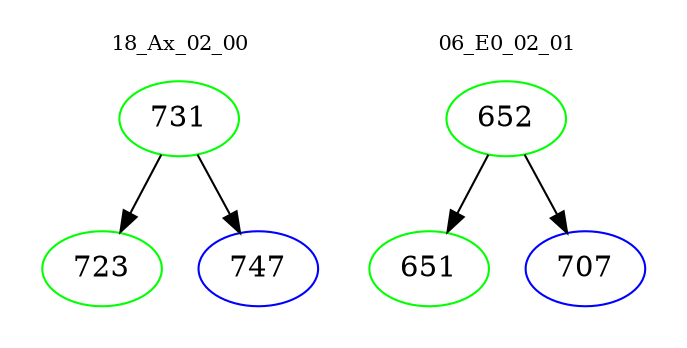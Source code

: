 digraph{
subgraph cluster_0 {
color = white
label = "18_Ax_02_00";
fontsize=10;
T0_731 [label="731", color="green"]
T0_731 -> T0_723 [color="black"]
T0_723 [label="723", color="green"]
T0_731 -> T0_747 [color="black"]
T0_747 [label="747", color="blue"]
}
subgraph cluster_1 {
color = white
label = "06_E0_02_01";
fontsize=10;
T1_652 [label="652", color="green"]
T1_652 -> T1_651 [color="black"]
T1_651 [label="651", color="green"]
T1_652 -> T1_707 [color="black"]
T1_707 [label="707", color="blue"]
}
}
